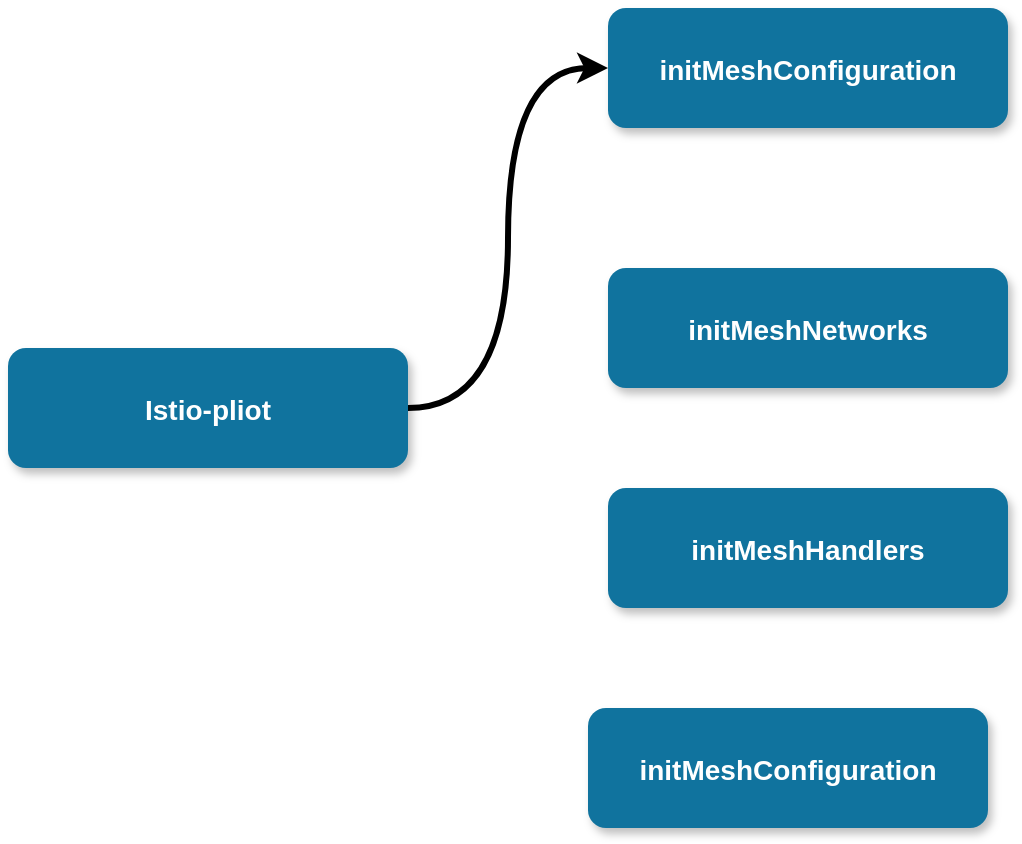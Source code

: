 <mxfile version="12.9.12" type="github">
  <diagram name="Page-1" id="97916047-d0de-89f5-080d-49f4d83e522f">
    <mxGraphModel dx="1426" dy="727" grid="1" gridSize="10" guides="1" tooltips="1" connect="1" arrows="1" fold="1" page="1" pageScale="1.5" pageWidth="1169" pageHeight="827" background="#ffffff" math="0" shadow="0">
      <root>
        <mxCell id="0" />
        <mxCell id="1" parent="0" />
        <mxCell id="pu0gVsfQe49mKNLwU6cX-56" style="edgeStyle=orthogonalEdgeStyle;rounded=0;orthogonalLoop=1;jettySize=auto;html=1;exitX=1;exitY=0.5;exitDx=0;exitDy=0;entryX=0;entryY=0.5;entryDx=0;entryDy=0;strokeWidth=3;curved=1;" edge="1" parent="1" source="7" target="pu0gVsfQe49mKNLwU6cX-55">
          <mxGeometry relative="1" as="geometry" />
        </mxCell>
        <mxCell id="7" value="Istio-pliot" style="rounded=1;fillColor=#10739E;strokeColor=none;shadow=1;gradientColor=none;fontStyle=1;fontColor=#FFFFFF;fontSize=14;" parent="1" vertex="1">
          <mxGeometry x="70" y="250" width="200" height="60" as="geometry" />
        </mxCell>
        <mxCell id="pu0gVsfQe49mKNLwU6cX-55" value="initMeshConfiguration" style="rounded=1;fillColor=#10739E;strokeColor=none;shadow=1;gradientColor=none;fontStyle=1;fontColor=#FFFFFF;fontSize=14;" vertex="1" parent="1">
          <mxGeometry x="370" y="80" width="200" height="60" as="geometry" />
        </mxCell>
        <mxCell id="pu0gVsfQe49mKNLwU6cX-57" value="initMeshNetworks" style="rounded=1;fillColor=#10739E;strokeColor=none;shadow=1;gradientColor=none;fontStyle=1;fontColor=#FFFFFF;fontSize=14;" vertex="1" parent="1">
          <mxGeometry x="370" y="210" width="200" height="60" as="geometry" />
        </mxCell>
        <mxCell id="pu0gVsfQe49mKNLwU6cX-58" value="initMeshConfiguration" style="rounded=1;fillColor=#10739E;strokeColor=none;shadow=1;gradientColor=none;fontStyle=1;fontColor=#FFFFFF;fontSize=14;" vertex="1" parent="1">
          <mxGeometry x="360" y="430" width="200" height="60" as="geometry" />
        </mxCell>
        <mxCell id="pu0gVsfQe49mKNLwU6cX-59" value="initMeshHandlers" style="rounded=1;fillColor=#10739E;strokeColor=none;shadow=1;gradientColor=none;fontStyle=1;fontColor=#FFFFFF;fontSize=14;" vertex="1" parent="1">
          <mxGeometry x="370" y="320" width="200" height="60" as="geometry" />
        </mxCell>
      </root>
    </mxGraphModel>
  </diagram>
</mxfile>
